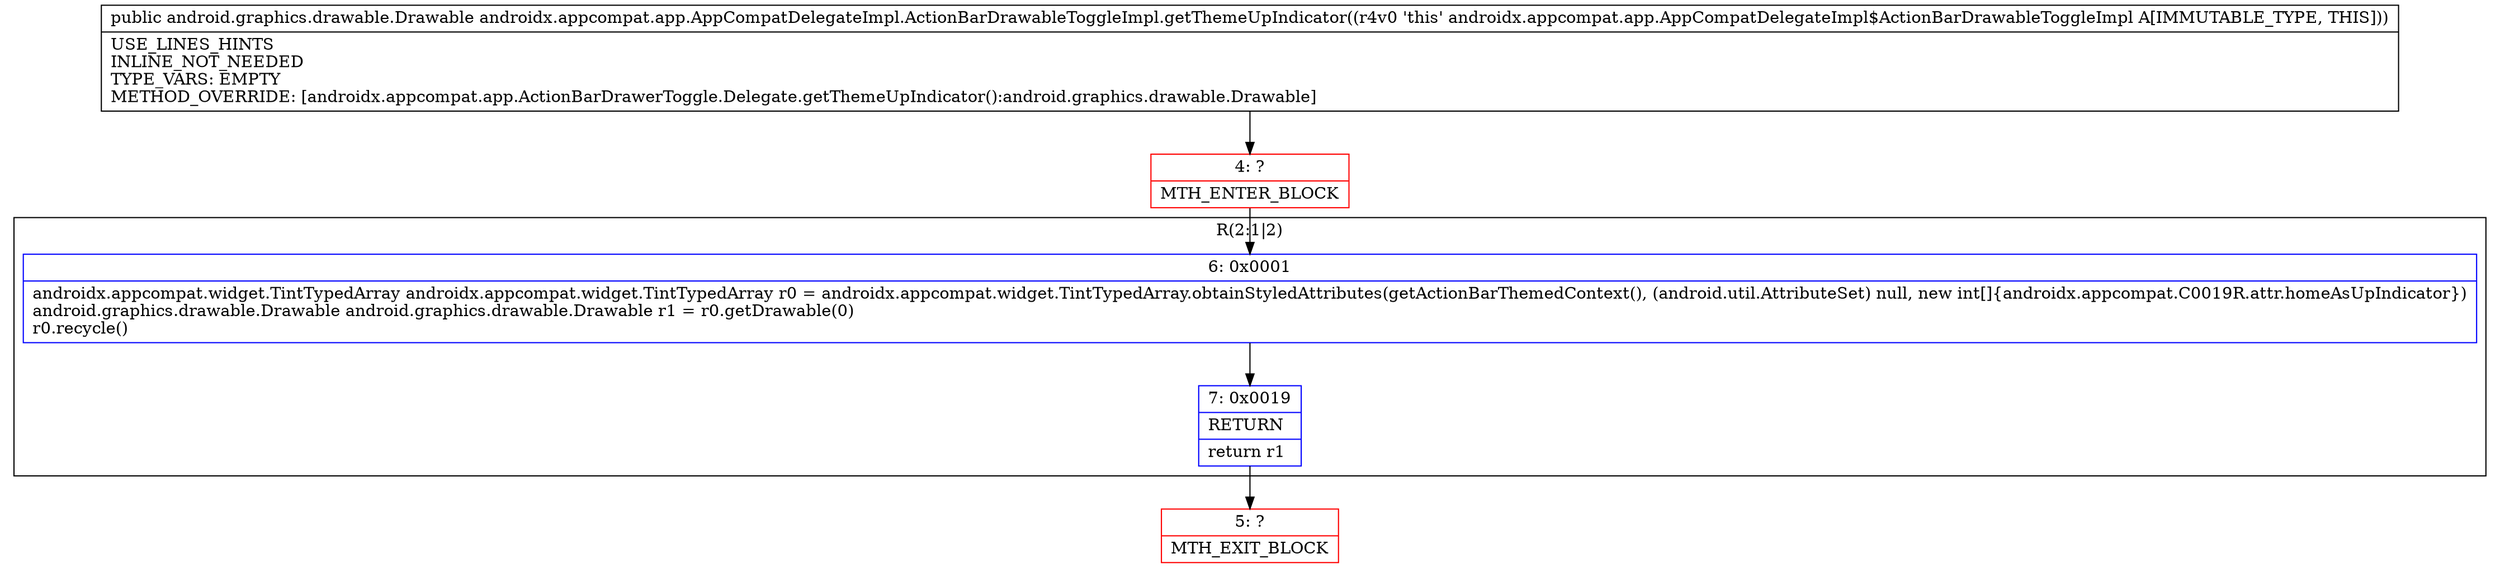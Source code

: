digraph "CFG forandroidx.appcompat.app.AppCompatDelegateImpl.ActionBarDrawableToggleImpl.getThemeUpIndicator()Landroid\/graphics\/drawable\/Drawable;" {
subgraph cluster_Region_1554954974 {
label = "R(2:1|2)";
node [shape=record,color=blue];
Node_6 [shape=record,label="{6\:\ 0x0001|androidx.appcompat.widget.TintTypedArray androidx.appcompat.widget.TintTypedArray r0 = androidx.appcompat.widget.TintTypedArray.obtainStyledAttributes(getActionBarThemedContext(), (android.util.AttributeSet) null, new int[]\{androidx.appcompat.C0019R.attr.homeAsUpIndicator\})\landroid.graphics.drawable.Drawable android.graphics.drawable.Drawable r1 = r0.getDrawable(0)\lr0.recycle()\l}"];
Node_7 [shape=record,label="{7\:\ 0x0019|RETURN\l|return r1\l}"];
}
Node_4 [shape=record,color=red,label="{4\:\ ?|MTH_ENTER_BLOCK\l}"];
Node_5 [shape=record,color=red,label="{5\:\ ?|MTH_EXIT_BLOCK\l}"];
MethodNode[shape=record,label="{public android.graphics.drawable.Drawable androidx.appcompat.app.AppCompatDelegateImpl.ActionBarDrawableToggleImpl.getThemeUpIndicator((r4v0 'this' androidx.appcompat.app.AppCompatDelegateImpl$ActionBarDrawableToggleImpl A[IMMUTABLE_TYPE, THIS]))  | USE_LINES_HINTS\lINLINE_NOT_NEEDED\lTYPE_VARS: EMPTY\lMETHOD_OVERRIDE: [androidx.appcompat.app.ActionBarDrawerToggle.Delegate.getThemeUpIndicator():android.graphics.drawable.Drawable]\l}"];
MethodNode -> Node_4;Node_6 -> Node_7;
Node_7 -> Node_5;
Node_4 -> Node_6;
}

